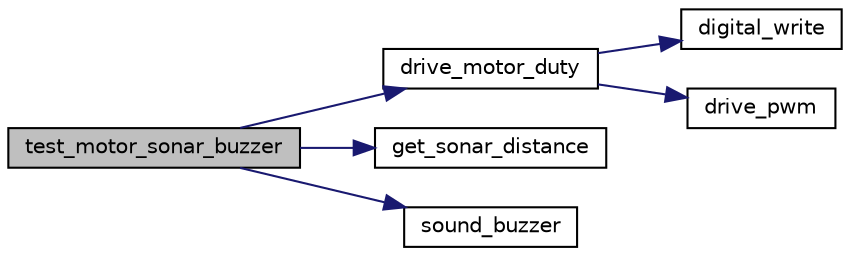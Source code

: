 digraph "test_motor_sonar_buzzer"
{
 // LATEX_PDF_SIZE
  edge [fontname="Helvetica",fontsize="10",labelfontname="Helvetica",labelfontsize="10"];
  node [fontname="Helvetica",fontsize="10",shape=record];
  rankdir="LR";
  Node1 [label="test_motor_sonar_buzzer",height=0.2,width=0.4,color="black", fillcolor="grey75", style="filled", fontcolor="black",tooltip=" "];
  Node1 -> Node2 [color="midnightblue",fontsize="10",style="solid",fontname="Helvetica"];
  Node2 [label="drive_motor_duty",height=0.2,width=0.4,color="black", fillcolor="white", style="filled",URL="$control__motor_8c.html#aa9fd12232e06322cfa6882e213e294b5",tooltip="指示されたDutyと回転の向きで、モータを駆動"];
  Node2 -> Node3 [color="midnightblue",fontsize="10",style="solid",fontname="Helvetica"];
  Node3 [label="digital_write",height=0.2,width=0.4,color="black", fillcolor="white", style="filled",URL="$general__io_8c.html#a3d87fb36438ea282f7efeb1858219f55",tooltip="汎用出力ポートの出力切り替え指示"];
  Node2 -> Node4 [color="midnightblue",fontsize="10",style="solid",fontname="Helvetica"];
  Node4 [label="drive_pwm",height=0.2,width=0.4,color="black", fillcolor="white", style="filled",URL="$pwm__drive_8c.html#adb600de094cb028b0c7935ca3869911b",tooltip="選択したPWM駆動用ポートで、Dutyを指定してPWM駆動を実施"];
  Node1 -> Node5 [color="midnightblue",fontsize="10",style="solid",fontname="Helvetica"];
  Node5 [label="get_sonar_distance",height=0.2,width=0.4,color="black", fillcolor="white", style="filled",URL="$sonar_8c.html#a79d59d143a65fbc3f3a3a1ebf7690919",tooltip="超音波センサを指定して、その超音波センサで測定した距離を取得"];
  Node1 -> Node6 [color="midnightblue",fontsize="10",style="solid",fontname="Helvetica"];
  Node6 [label="sound_buzzer",height=0.2,width=0.4,color="black", fillcolor="white", style="filled",URL="$sound__buzzer_8c.html#ad9d755f2ff8a252d328639d4656ad768",tooltip="ブザー駆動用の周波数可変の矩形波出力指示"];
}
